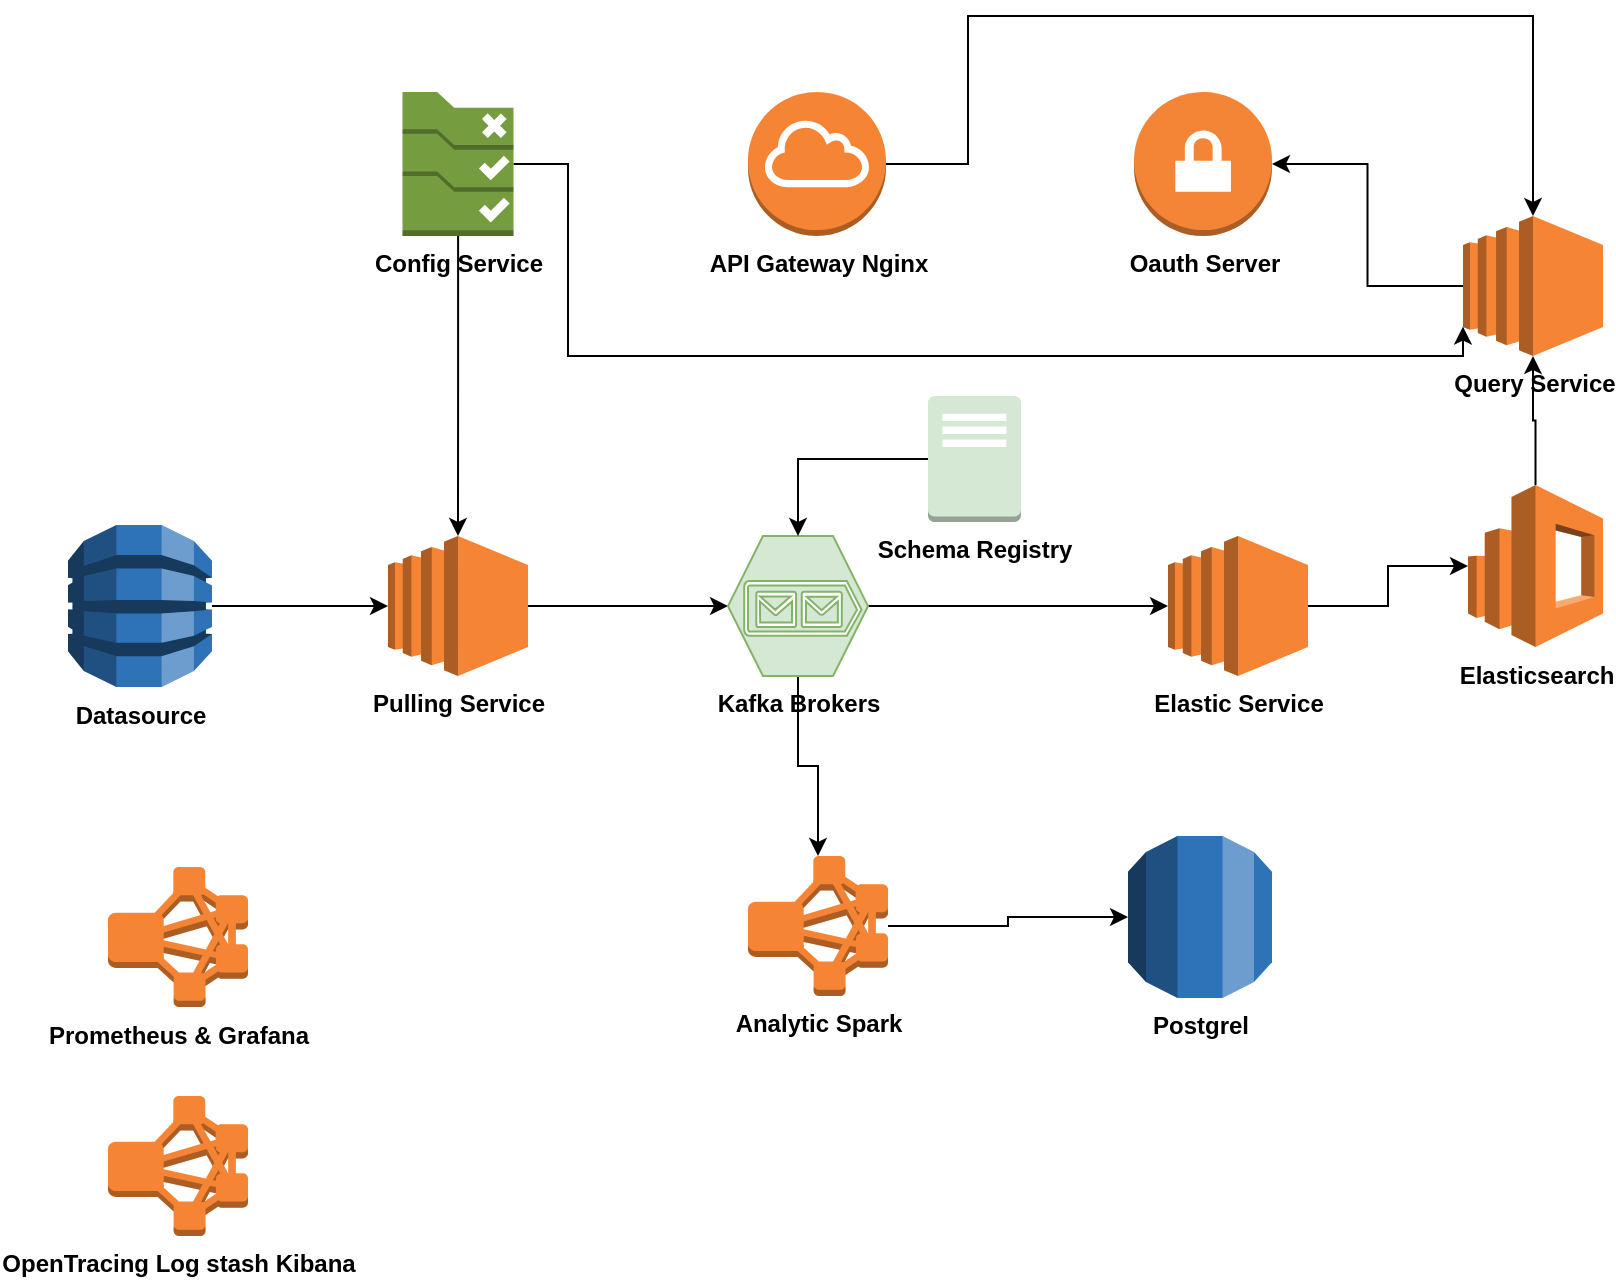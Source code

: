 <mxfile version="21.0.6" type="device"><diagram name="Page-1" id="BMMvD_4nBGezMXCPUB5b"><mxGraphModel dx="954" dy="1736" grid="1" gridSize="10" guides="1" tooltips="1" connect="1" arrows="1" fold="1" page="1" pageScale="1" pageWidth="827" pageHeight="1169" math="0" shadow="0"><root><mxCell id="0"/><mxCell id="1" parent="0"/><mxCell id="Lv1uPBIACpJVqoIBJsrw-41" style="edgeStyle=orthogonalEdgeStyle;rounded=0;orthogonalLoop=1;jettySize=auto;html=1;entryX=0;entryY=0.5;entryDx=0;entryDy=0;entryPerimeter=0;" edge="1" parent="1" source="Lv1uPBIACpJVqoIBJsrw-18" target="Lv1uPBIACpJVqoIBJsrw-25"><mxGeometry relative="1" as="geometry"/></mxCell><mxCell id="Lv1uPBIACpJVqoIBJsrw-18" value="&lt;b&gt;Pulling Service&lt;/b&gt;" style="outlineConnect=0;dashed=0;verticalLabelPosition=bottom;verticalAlign=top;align=center;html=1;shape=mxgraph.aws3.ec2;fillColor=#F58534;gradientColor=none;" vertex="1" parent="1"><mxGeometry x="200" y="150" width="70" height="70" as="geometry"/></mxCell><mxCell id="Lv1uPBIACpJVqoIBJsrw-40" style="edgeStyle=orthogonalEdgeStyle;rounded=0;orthogonalLoop=1;jettySize=auto;html=1;" edge="1" parent="1" source="Lv1uPBIACpJVqoIBJsrw-21" target="Lv1uPBIACpJVqoIBJsrw-18"><mxGeometry relative="1" as="geometry"/></mxCell><mxCell id="Lv1uPBIACpJVqoIBJsrw-21" value="&lt;b&gt;Datasource&lt;/b&gt;" style="outlineConnect=0;dashed=0;verticalLabelPosition=bottom;verticalAlign=top;align=center;html=1;shape=mxgraph.aws3.dynamo_db;fillColor=#2E73B8;gradientColor=none;" vertex="1" parent="1"><mxGeometry x="40" y="144.5" width="72" height="81" as="geometry"/></mxCell><mxCell id="Lv1uPBIACpJVqoIBJsrw-42" style="edgeStyle=orthogonalEdgeStyle;rounded=0;orthogonalLoop=1;jettySize=auto;html=1;entryX=0.5;entryY=0;entryDx=0;entryDy=0;entryPerimeter=0;" edge="1" parent="1" source="Lv1uPBIACpJVqoIBJsrw-25" target="Lv1uPBIACpJVqoIBJsrw-33"><mxGeometry relative="1" as="geometry"/></mxCell><mxCell id="Lv1uPBIACpJVqoIBJsrw-44" style="edgeStyle=orthogonalEdgeStyle;rounded=0;orthogonalLoop=1;jettySize=auto;html=1;entryX=0;entryY=0.5;entryDx=0;entryDy=0;entryPerimeter=0;" edge="1" parent="1" source="Lv1uPBIACpJVqoIBJsrw-25" target="Lv1uPBIACpJVqoIBJsrw-28"><mxGeometry relative="1" as="geometry"/></mxCell><mxCell id="Lv1uPBIACpJVqoIBJsrw-25" value="&lt;b&gt;Kafka Brokers&lt;/b&gt;" style="verticalLabelPosition=bottom;html=1;verticalAlign=top;align=center;strokeColor=#82b366;fillColor=#d5e8d4;shape=mxgraph.azure.storage_queue;" vertex="1" parent="1"><mxGeometry x="370" y="150" width="70" height="70" as="geometry"/></mxCell><mxCell id="Lv1uPBIACpJVqoIBJsrw-26" value="&lt;b&gt;OpenTracing Log stash Kibana&lt;/b&gt;" style="outlineConnect=0;dashed=0;verticalLabelPosition=bottom;verticalAlign=top;align=center;html=1;shape=mxgraph.aws3.emr_cluster;fillColor=#F58534;gradientColor=none;" vertex="1" parent="1"><mxGeometry x="60" y="430" width="70" height="70" as="geometry"/></mxCell><mxCell id="Lv1uPBIACpJVqoIBJsrw-27" value="&lt;b&gt;Postgrel&lt;/b&gt;" style="outlineConnect=0;dashed=0;verticalLabelPosition=bottom;verticalAlign=top;align=center;html=1;shape=mxgraph.aws3.rds;fillColor=#2E73B8;gradientColor=none;" vertex="1" parent="1"><mxGeometry x="570" y="300" width="72" height="81" as="geometry"/></mxCell><mxCell id="Lv1uPBIACpJVqoIBJsrw-45" style="edgeStyle=orthogonalEdgeStyle;rounded=0;orthogonalLoop=1;jettySize=auto;html=1;" edge="1" parent="1" source="Lv1uPBIACpJVqoIBJsrw-28" target="Lv1uPBIACpJVqoIBJsrw-29"><mxGeometry relative="1" as="geometry"/></mxCell><mxCell id="Lv1uPBIACpJVqoIBJsrw-28" value="&lt;b&gt;Elastic Service&lt;br&gt;&lt;br&gt;&lt;/b&gt;" style="outlineConnect=0;dashed=0;verticalLabelPosition=bottom;verticalAlign=top;align=center;html=1;shape=mxgraph.aws3.ec2;fillColor=#F58534;gradientColor=none;" vertex="1" parent="1"><mxGeometry x="590" y="150" width="70" height="70" as="geometry"/></mxCell><mxCell id="Lv1uPBIACpJVqoIBJsrw-46" style="edgeStyle=orthogonalEdgeStyle;rounded=0;orthogonalLoop=1;jettySize=auto;html=1;entryX=0.5;entryY=1;entryDx=0;entryDy=0;entryPerimeter=0;" edge="1" parent="1" source="Lv1uPBIACpJVqoIBJsrw-29" target="Lv1uPBIACpJVqoIBJsrw-30"><mxGeometry relative="1" as="geometry"/></mxCell><mxCell id="Lv1uPBIACpJVqoIBJsrw-29" value="&lt;b&gt;Elasticsearch&lt;/b&gt;" style="outlineConnect=0;dashed=0;verticalLabelPosition=bottom;verticalAlign=top;align=center;html=1;shape=mxgraph.aws3.elasticsearch_service;fillColor=#F58534;gradientColor=none;" vertex="1" parent="1"><mxGeometry x="740" y="124.5" width="67.5" height="81" as="geometry"/></mxCell><mxCell id="Lv1uPBIACpJVqoIBJsrw-47" style="edgeStyle=orthogonalEdgeStyle;rounded=0;orthogonalLoop=1;jettySize=auto;html=1;entryX=1;entryY=0.5;entryDx=0;entryDy=0;entryPerimeter=0;" edge="1" parent="1" source="Lv1uPBIACpJVqoIBJsrw-30" target="Lv1uPBIACpJVqoIBJsrw-38"><mxGeometry relative="1" as="geometry"/></mxCell><mxCell id="Lv1uPBIACpJVqoIBJsrw-30" value="&lt;b&gt;Query Service&lt;br&gt;&lt;/b&gt;" style="outlineConnect=0;dashed=0;verticalLabelPosition=bottom;verticalAlign=top;align=center;html=1;shape=mxgraph.aws3.ec2;fillColor=#F58534;gradientColor=none;" vertex="1" parent="1"><mxGeometry x="737.5" y="-10" width="70" height="70" as="geometry"/></mxCell><mxCell id="Lv1uPBIACpJVqoIBJsrw-43" style="edgeStyle=orthogonalEdgeStyle;rounded=0;orthogonalLoop=1;jettySize=auto;html=1;" edge="1" parent="1" source="Lv1uPBIACpJVqoIBJsrw-33" target="Lv1uPBIACpJVqoIBJsrw-27"><mxGeometry relative="1" as="geometry"/></mxCell><mxCell id="Lv1uPBIACpJVqoIBJsrw-33" value="&lt;b&gt;Analytic Spark&lt;/b&gt;" style="outlineConnect=0;dashed=0;verticalLabelPosition=bottom;verticalAlign=top;align=center;html=1;shape=mxgraph.aws3.emr_cluster;fillColor=#F58534;gradientColor=none;" vertex="1" parent="1"><mxGeometry x="380" y="310" width="70" height="70" as="geometry"/></mxCell><mxCell id="Lv1uPBIACpJVqoIBJsrw-34" value="&lt;b&gt;Prometheus &amp;amp; Grafana&lt;/b&gt;" style="outlineConnect=0;dashed=0;verticalLabelPosition=bottom;verticalAlign=top;align=center;html=1;shape=mxgraph.aws3.emr_cluster;fillColor=#F58534;gradientColor=none;" vertex="1" parent="1"><mxGeometry x="60" y="315.5" width="70" height="70" as="geometry"/></mxCell><mxCell id="Lv1uPBIACpJVqoIBJsrw-48" style="edgeStyle=orthogonalEdgeStyle;rounded=0;orthogonalLoop=1;jettySize=auto;html=1;entryX=0.5;entryY=0;entryDx=0;entryDy=0;entryPerimeter=0;" edge="1" parent="1" source="Lv1uPBIACpJVqoIBJsrw-37" target="Lv1uPBIACpJVqoIBJsrw-30"><mxGeometry relative="1" as="geometry"><Array as="points"><mxPoint x="490" y="-36"/><mxPoint x="490" y="-110"/><mxPoint x="773" y="-110"/></Array></mxGeometry></mxCell><mxCell id="Lv1uPBIACpJVqoIBJsrw-37" value="&lt;b&gt;API Gateway Nginx&lt;br&gt;&lt;/b&gt;" style="outlineConnect=0;dashed=0;verticalLabelPosition=bottom;verticalAlign=top;align=center;html=1;shape=mxgraph.aws3.internet_gateway;fillColor=#F58534;gradientColor=none;" vertex="1" parent="1"><mxGeometry x="380" y="-72" width="69" height="72" as="geometry"/></mxCell><mxCell id="Lv1uPBIACpJVqoIBJsrw-38" value="&lt;b&gt;Oauth Server&lt;/b&gt;" style="outlineConnect=0;dashed=0;verticalLabelPosition=bottom;verticalAlign=top;align=center;html=1;shape=mxgraph.aws3.vpn_gateway;fillColor=#F58536;gradientColor=none;" vertex="1" parent="1"><mxGeometry x="573" y="-72" width="69" height="72" as="geometry"/></mxCell><mxCell id="Lv1uPBIACpJVqoIBJsrw-49" style="edgeStyle=orthogonalEdgeStyle;rounded=0;orthogonalLoop=1;jettySize=auto;html=1;" edge="1" parent="1" source="Lv1uPBIACpJVqoIBJsrw-39" target="Lv1uPBIACpJVqoIBJsrw-18"><mxGeometry relative="1" as="geometry"/></mxCell><mxCell id="Lv1uPBIACpJVqoIBJsrw-50" style="edgeStyle=orthogonalEdgeStyle;rounded=0;orthogonalLoop=1;jettySize=auto;html=1;entryX=0;entryY=0.79;entryDx=0;entryDy=0;entryPerimeter=0;" edge="1" parent="1" source="Lv1uPBIACpJVqoIBJsrw-39" target="Lv1uPBIACpJVqoIBJsrw-30"><mxGeometry relative="1" as="geometry"><Array as="points"><mxPoint x="290" y="-36"/><mxPoint x="290" y="60"/><mxPoint x="738" y="60"/></Array></mxGeometry></mxCell><mxCell id="Lv1uPBIACpJVqoIBJsrw-39" value="&lt;b&gt;Config Service&lt;/b&gt;" style="outlineConnect=0;dashed=0;verticalLabelPosition=bottom;verticalAlign=top;align=center;html=1;shape=mxgraph.aws3.config_rule;fillColor=#759C3E;gradientColor=none;" vertex="1" parent="1"><mxGeometry x="207.25" y="-72" width="55.5" height="72" as="geometry"/></mxCell><mxCell id="Lv1uPBIACpJVqoIBJsrw-53" style="edgeStyle=orthogonalEdgeStyle;rounded=0;orthogonalLoop=1;jettySize=auto;html=1;entryX=0.5;entryY=0;entryDx=0;entryDy=0;entryPerimeter=0;" edge="1" parent="1" source="Lv1uPBIACpJVqoIBJsrw-52" target="Lv1uPBIACpJVqoIBJsrw-25"><mxGeometry relative="1" as="geometry"/></mxCell><mxCell id="Lv1uPBIACpJVqoIBJsrw-52" value="&lt;b&gt;Schema Registry&lt;/b&gt;" style="outlineConnect=0;dashed=0;verticalLabelPosition=bottom;verticalAlign=top;align=center;html=1;shape=mxgraph.aws3.traditional_server;fillColor=#d5e8d4;strokeColor=#82b366;" vertex="1" parent="1"><mxGeometry x="470" y="80" width="46.5" height="63" as="geometry"/></mxCell></root></mxGraphModel></diagram></mxfile>